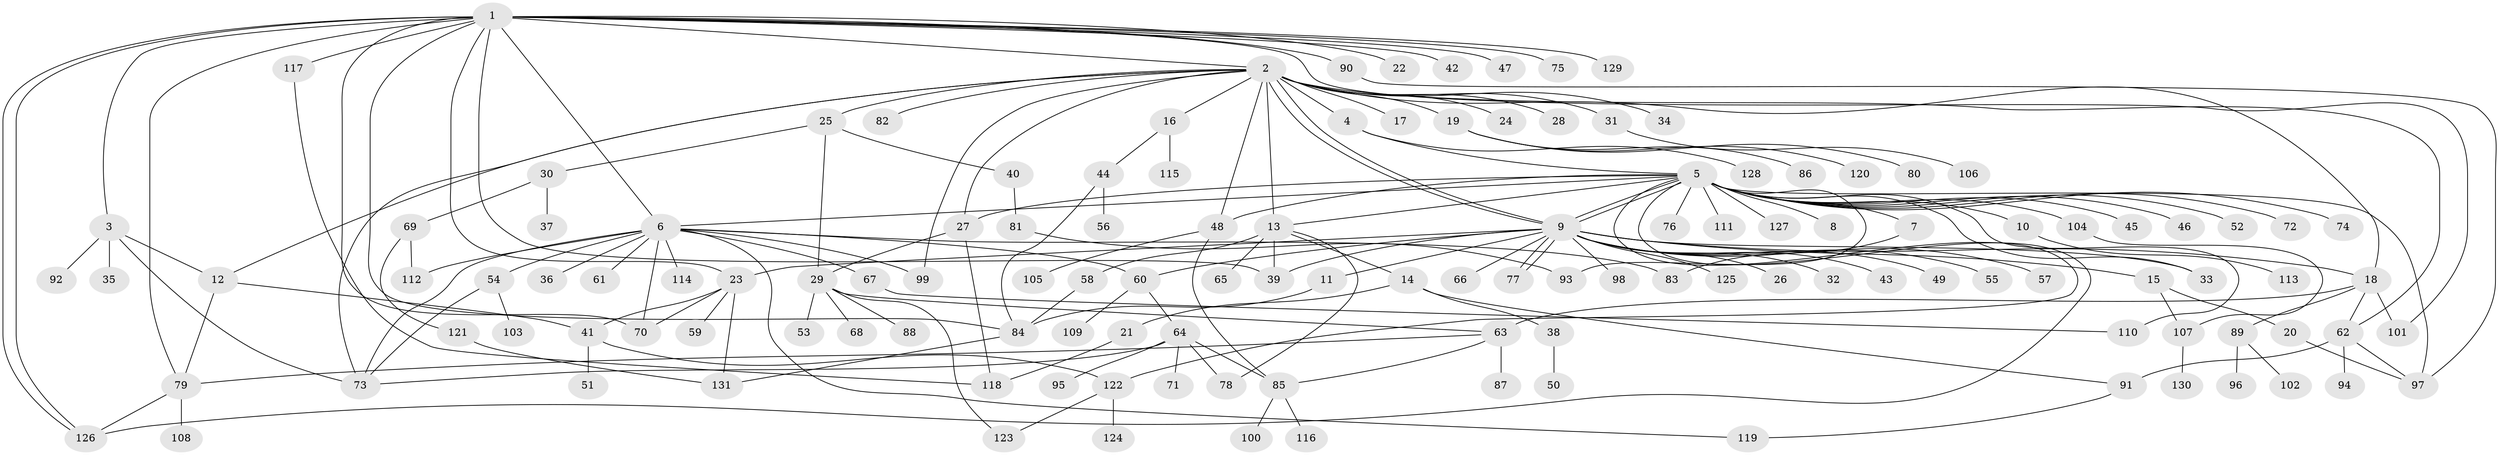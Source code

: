 // coarse degree distribution, {1: 0.9076923076923077, 2: 0.03076923076923077, 3: 0.015384615384615385, 39: 0.015384615384615385, 20: 0.015384615384615385, 7: 0.015384615384615385}
// Generated by graph-tools (version 1.1) at 2025/51/03/04/25 21:51:45]
// undirected, 131 vertices, 184 edges
graph export_dot {
graph [start="1"]
  node [color=gray90,style=filled];
  1;
  2;
  3;
  4;
  5;
  6;
  7;
  8;
  9;
  10;
  11;
  12;
  13;
  14;
  15;
  16;
  17;
  18;
  19;
  20;
  21;
  22;
  23;
  24;
  25;
  26;
  27;
  28;
  29;
  30;
  31;
  32;
  33;
  34;
  35;
  36;
  37;
  38;
  39;
  40;
  41;
  42;
  43;
  44;
  45;
  46;
  47;
  48;
  49;
  50;
  51;
  52;
  53;
  54;
  55;
  56;
  57;
  58;
  59;
  60;
  61;
  62;
  63;
  64;
  65;
  66;
  67;
  68;
  69;
  70;
  71;
  72;
  73;
  74;
  75;
  76;
  77;
  78;
  79;
  80;
  81;
  82;
  83;
  84;
  85;
  86;
  87;
  88;
  89;
  90;
  91;
  92;
  93;
  94;
  95;
  96;
  97;
  98;
  99;
  100;
  101;
  102;
  103;
  104;
  105;
  106;
  107;
  108;
  109;
  110;
  111;
  112;
  113;
  114;
  115;
  116;
  117;
  118;
  119;
  120;
  121;
  122;
  123;
  124;
  125;
  126;
  127;
  128;
  129;
  130;
  131;
  1 -- 2;
  1 -- 3;
  1 -- 6;
  1 -- 22;
  1 -- 23;
  1 -- 39;
  1 -- 42;
  1 -- 47;
  1 -- 70;
  1 -- 75;
  1 -- 79;
  1 -- 84;
  1 -- 90;
  1 -- 101;
  1 -- 117;
  1 -- 126;
  1 -- 126;
  1 -- 129;
  2 -- 4;
  2 -- 9;
  2 -- 9;
  2 -- 12;
  2 -- 13;
  2 -- 16;
  2 -- 17;
  2 -- 18;
  2 -- 19;
  2 -- 24;
  2 -- 25;
  2 -- 27;
  2 -- 28;
  2 -- 31;
  2 -- 34;
  2 -- 48;
  2 -- 62;
  2 -- 73;
  2 -- 82;
  2 -- 99;
  3 -- 12;
  3 -- 35;
  3 -- 73;
  3 -- 92;
  4 -- 5;
  4 -- 128;
  5 -- 6;
  5 -- 7;
  5 -- 8;
  5 -- 9;
  5 -- 9;
  5 -- 10;
  5 -- 13;
  5 -- 27;
  5 -- 33;
  5 -- 45;
  5 -- 46;
  5 -- 48;
  5 -- 52;
  5 -- 72;
  5 -- 74;
  5 -- 76;
  5 -- 93;
  5 -- 97;
  5 -- 104;
  5 -- 110;
  5 -- 111;
  5 -- 122;
  5 -- 126;
  5 -- 127;
  6 -- 36;
  6 -- 54;
  6 -- 60;
  6 -- 61;
  6 -- 67;
  6 -- 70;
  6 -- 73;
  6 -- 83;
  6 -- 99;
  6 -- 112;
  6 -- 114;
  6 -- 119;
  7 -- 83;
  9 -- 11;
  9 -- 15;
  9 -- 18;
  9 -- 23;
  9 -- 26;
  9 -- 32;
  9 -- 33;
  9 -- 39;
  9 -- 43;
  9 -- 49;
  9 -- 55;
  9 -- 57;
  9 -- 60;
  9 -- 66;
  9 -- 77;
  9 -- 77;
  9 -- 98;
  9 -- 125;
  10 -- 113;
  11 -- 84;
  12 -- 41;
  12 -- 79;
  13 -- 14;
  13 -- 39;
  13 -- 58;
  13 -- 65;
  13 -- 78;
  14 -- 21;
  14 -- 38;
  14 -- 91;
  15 -- 20;
  15 -- 107;
  16 -- 44;
  16 -- 115;
  18 -- 62;
  18 -- 63;
  18 -- 89;
  18 -- 101;
  19 -- 80;
  19 -- 86;
  19 -- 120;
  20 -- 97;
  21 -- 118;
  23 -- 41;
  23 -- 59;
  23 -- 70;
  23 -- 131;
  25 -- 29;
  25 -- 30;
  25 -- 40;
  27 -- 29;
  27 -- 118;
  29 -- 53;
  29 -- 63;
  29 -- 68;
  29 -- 88;
  29 -- 123;
  30 -- 37;
  30 -- 69;
  31 -- 106;
  38 -- 50;
  40 -- 81;
  41 -- 51;
  41 -- 122;
  44 -- 56;
  44 -- 84;
  48 -- 85;
  48 -- 105;
  54 -- 73;
  54 -- 103;
  58 -- 84;
  60 -- 64;
  60 -- 109;
  62 -- 91;
  62 -- 94;
  62 -- 97;
  63 -- 79;
  63 -- 85;
  63 -- 87;
  64 -- 71;
  64 -- 73;
  64 -- 78;
  64 -- 85;
  64 -- 95;
  67 -- 110;
  69 -- 112;
  69 -- 121;
  79 -- 108;
  79 -- 126;
  81 -- 93;
  84 -- 131;
  85 -- 100;
  85 -- 116;
  89 -- 96;
  89 -- 102;
  90 -- 97;
  91 -- 119;
  104 -- 107;
  107 -- 130;
  117 -- 118;
  121 -- 131;
  122 -- 123;
  122 -- 124;
}
